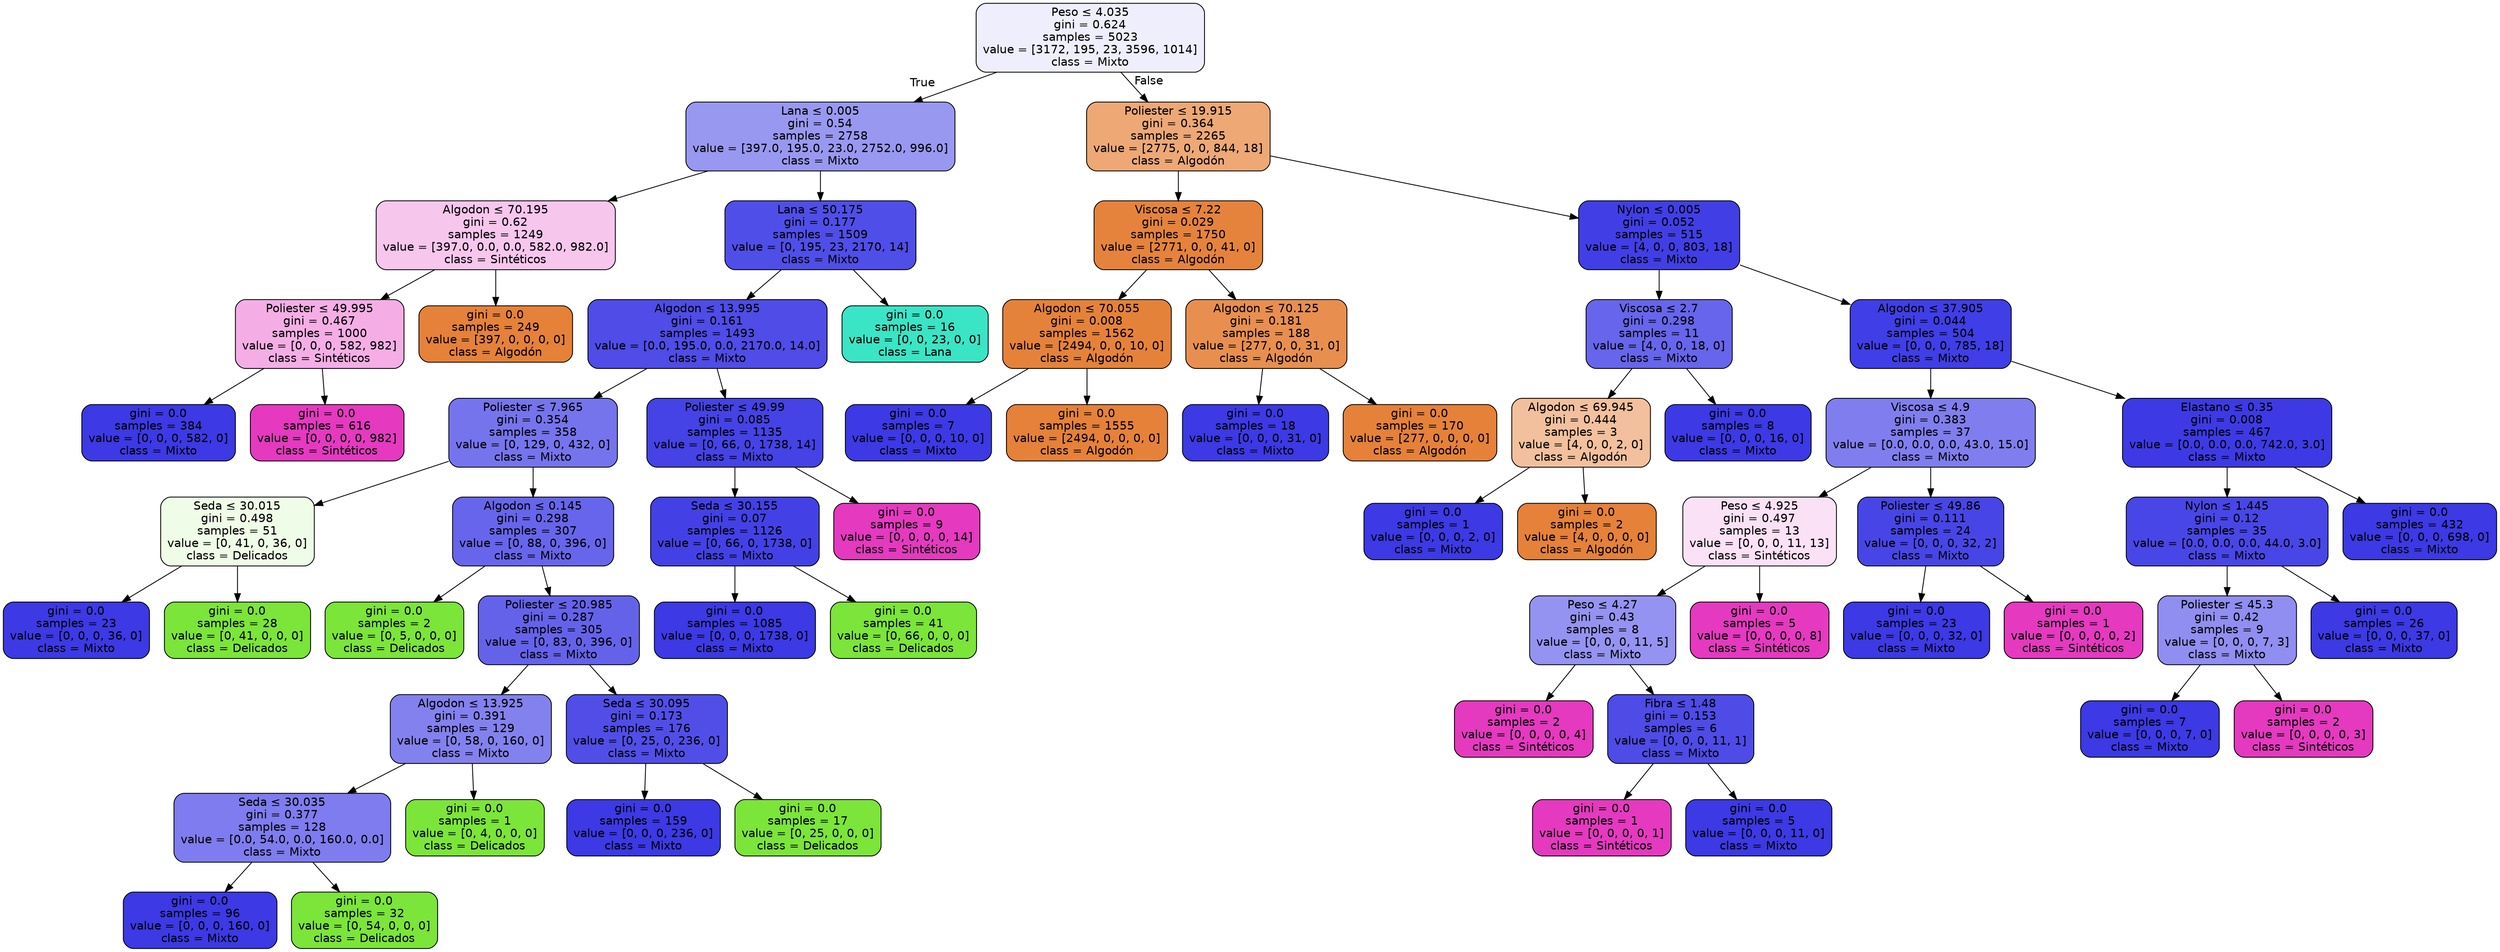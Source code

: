 digraph Tree {
node [shape=box, style="filled, rounded", color="black", fontname="helvetica"] ;
edge [fontname="helvetica"] ;
0 [label=<Peso &le; 4.035<br/>gini = 0.624<br/>samples = 5023<br/>value = [3172, 195, 23, 3596, 1014]<br/>class = Mixto>, fillcolor="#eeeefd"] ;
1 [label=<Lana &le; 0.005<br/>gini = 0.54<br/>samples = 2758<br/>value = [397.0, 195.0, 23.0, 2752.0, 996.0]<br/>class = Mixto>, fillcolor="#9998f1"] ;
0 -> 1 [labeldistance=2.5, labelangle=45, headlabel="True"] ;
2 [label=<Algodon &le; 70.195<br/>gini = 0.62<br/>samples = 1249<br/>value = [397.0, 0.0, 0.0, 582.0, 982.0]<br/>class = Sintéticos>, fillcolor="#f7c6ed"] ;
1 -> 2 ;
3 [label=<Poliester &le; 49.995<br/>gini = 0.467<br/>samples = 1000<br/>value = [0, 0, 0, 582, 982]<br/>class = Sintéticos>, fillcolor="#f4aee5"] ;
2 -> 3 ;
4 [label=<gini = 0.0<br/>samples = 384<br/>value = [0, 0, 0, 582, 0]<br/>class = Mixto>, fillcolor="#3c39e5"] ;
3 -> 4 ;
5 [label=<gini = 0.0<br/>samples = 616<br/>value = [0, 0, 0, 0, 982]<br/>class = Sintéticos>, fillcolor="#e539c0"] ;
3 -> 5 ;
6 [label=<gini = 0.0<br/>samples = 249<br/>value = [397, 0, 0, 0, 0]<br/>class = Algodón>, fillcolor="#e58139"] ;
2 -> 6 ;
7 [label=<Lana &le; 50.175<br/>gini = 0.177<br/>samples = 1509<br/>value = [0, 195, 23, 2170, 14]<br/>class = Mixto>, fillcolor="#504ee8"] ;
1 -> 7 ;
8 [label=<Algodon &le; 13.995<br/>gini = 0.161<br/>samples = 1493<br/>value = [0.0, 195.0, 0.0, 2170.0, 14.0]<br/>class = Mixto>, fillcolor="#4f4ce7"] ;
7 -> 8 ;
9 [label=<Poliester &le; 7.965<br/>gini = 0.354<br/>samples = 358<br/>value = [0, 129, 0, 432, 0]<br/>class = Mixto>, fillcolor="#7674ed"] ;
8 -> 9 ;
10 [label=<Seda &le; 30.015<br/>gini = 0.498<br/>samples = 51<br/>value = [0, 41, 0, 36, 0]<br/>class = Delicados>, fillcolor="#effce7"] ;
9 -> 10 ;
11 [label=<gini = 0.0<br/>samples = 23<br/>value = [0, 0, 0, 36, 0]<br/>class = Mixto>, fillcolor="#3c39e5"] ;
10 -> 11 ;
12 [label=<gini = 0.0<br/>samples = 28<br/>value = [0, 41, 0, 0, 0]<br/>class = Delicados>, fillcolor="#7be539"] ;
10 -> 12 ;
13 [label=<Algodon &le; 0.145<br/>gini = 0.298<br/>samples = 307<br/>value = [0, 88, 0, 396, 0]<br/>class = Mixto>, fillcolor="#6765eb"] ;
9 -> 13 ;
14 [label=<gini = 0.0<br/>samples = 2<br/>value = [0, 5, 0, 0, 0]<br/>class = Delicados>, fillcolor="#7be539"] ;
13 -> 14 ;
15 [label=<Poliester &le; 20.985<br/>gini = 0.287<br/>samples = 305<br/>value = [0, 83, 0, 396, 0]<br/>class = Mixto>, fillcolor="#6562ea"] ;
13 -> 15 ;
16 [label=<Algodon &le; 13.925<br/>gini = 0.391<br/>samples = 129<br/>value = [0, 58, 0, 160, 0]<br/>class = Mixto>, fillcolor="#8381ee"] ;
15 -> 16 ;
17 [label=<Seda &le; 30.035<br/>gini = 0.377<br/>samples = 128<br/>value = [0.0, 54.0, 0.0, 160.0, 0.0]<br/>class = Mixto>, fillcolor="#7e7cee"] ;
16 -> 17 ;
18 [label=<gini = 0.0<br/>samples = 96<br/>value = [0, 0, 0, 160, 0]<br/>class = Mixto>, fillcolor="#3c39e5"] ;
17 -> 18 ;
19 [label=<gini = 0.0<br/>samples = 32<br/>value = [0, 54, 0, 0, 0]<br/>class = Delicados>, fillcolor="#7be539"] ;
17 -> 19 ;
20 [label=<gini = 0.0<br/>samples = 1<br/>value = [0, 4, 0, 0, 0]<br/>class = Delicados>, fillcolor="#7be539"] ;
16 -> 20 ;
21 [label=<Seda &le; 30.095<br/>gini = 0.173<br/>samples = 176<br/>value = [0, 25, 0, 236, 0]<br/>class = Mixto>, fillcolor="#514ee8"] ;
15 -> 21 ;
22 [label=<gini = 0.0<br/>samples = 159<br/>value = [0, 0, 0, 236, 0]<br/>class = Mixto>, fillcolor="#3c39e5"] ;
21 -> 22 ;
23 [label=<gini = 0.0<br/>samples = 17<br/>value = [0, 25, 0, 0, 0]<br/>class = Delicados>, fillcolor="#7be539"] ;
21 -> 23 ;
24 [label=<Poliester &le; 49.99<br/>gini = 0.085<br/>samples = 1135<br/>value = [0, 66, 0, 1738, 14]<br/>class = Mixto>, fillcolor="#4542e6"] ;
8 -> 24 ;
25 [label=<Seda &le; 30.155<br/>gini = 0.07<br/>samples = 1126<br/>value = [0, 66, 0, 1738, 0]<br/>class = Mixto>, fillcolor="#4341e6"] ;
24 -> 25 ;
26 [label=<gini = 0.0<br/>samples = 1085<br/>value = [0, 0, 0, 1738, 0]<br/>class = Mixto>, fillcolor="#3c39e5"] ;
25 -> 26 ;
27 [label=<gini = 0.0<br/>samples = 41<br/>value = [0, 66, 0, 0, 0]<br/>class = Delicados>, fillcolor="#7be539"] ;
25 -> 27 ;
28 [label=<gini = 0.0<br/>samples = 9<br/>value = [0, 0, 0, 0, 14]<br/>class = Sintéticos>, fillcolor="#e539c0"] ;
24 -> 28 ;
29 [label=<gini = 0.0<br/>samples = 16<br/>value = [0, 0, 23, 0, 0]<br/>class = Lana>, fillcolor="#39e5c5"] ;
7 -> 29 ;
30 [label=<Poliester &le; 19.915<br/>gini = 0.364<br/>samples = 2265<br/>value = [2775, 0, 0, 844, 18]<br/>class = Algodón>, fillcolor="#eda876"] ;
0 -> 30 [labeldistance=2.5, labelangle=-45, headlabel="False"] ;
31 [label=<Viscosa &le; 7.22<br/>gini = 0.029<br/>samples = 1750<br/>value = [2771, 0, 0, 41, 0]<br/>class = Algodón>, fillcolor="#e5833c"] ;
30 -> 31 ;
32 [label=<Algodon &le; 70.055<br/>gini = 0.008<br/>samples = 1562<br/>value = [2494, 0, 0, 10, 0]<br/>class = Algodón>, fillcolor="#e5823a"] ;
31 -> 32 ;
33 [label=<gini = 0.0<br/>samples = 7<br/>value = [0, 0, 0, 10, 0]<br/>class = Mixto>, fillcolor="#3c39e5"] ;
32 -> 33 ;
34 [label=<gini = 0.0<br/>samples = 1555<br/>value = [2494, 0, 0, 0, 0]<br/>class = Algodón>, fillcolor="#e58139"] ;
32 -> 34 ;
35 [label=<Algodon &le; 70.125<br/>gini = 0.181<br/>samples = 188<br/>value = [277, 0, 0, 31, 0]<br/>class = Algodón>, fillcolor="#e88f4f"] ;
31 -> 35 ;
36 [label=<gini = 0.0<br/>samples = 18<br/>value = [0, 0, 0, 31, 0]<br/>class = Mixto>, fillcolor="#3c39e5"] ;
35 -> 36 ;
37 [label=<gini = 0.0<br/>samples = 170<br/>value = [277, 0, 0, 0, 0]<br/>class = Algodón>, fillcolor="#e58139"] ;
35 -> 37 ;
38 [label=<Nylon &le; 0.005<br/>gini = 0.052<br/>samples = 515<br/>value = [4, 0, 0, 803, 18]<br/>class = Mixto>, fillcolor="#413ee6"] ;
30 -> 38 ;
39 [label=<Viscosa &le; 2.7<br/>gini = 0.298<br/>samples = 11<br/>value = [4, 0, 0, 18, 0]<br/>class = Mixto>, fillcolor="#6765eb"] ;
38 -> 39 ;
40 [label=<Algodon &le; 69.945<br/>gini = 0.444<br/>samples = 3<br/>value = [4, 0, 0, 2, 0]<br/>class = Algodón>, fillcolor="#f2c09c"] ;
39 -> 40 ;
41 [label=<gini = 0.0<br/>samples = 1<br/>value = [0, 0, 0, 2, 0]<br/>class = Mixto>, fillcolor="#3c39e5"] ;
40 -> 41 ;
42 [label=<gini = 0.0<br/>samples = 2<br/>value = [4, 0, 0, 0, 0]<br/>class = Algodón>, fillcolor="#e58139"] ;
40 -> 42 ;
43 [label=<gini = 0.0<br/>samples = 8<br/>value = [0, 0, 0, 16, 0]<br/>class = Mixto>, fillcolor="#3c39e5"] ;
39 -> 43 ;
44 [label=<Algodon &le; 37.905<br/>gini = 0.044<br/>samples = 504<br/>value = [0, 0, 0, 785, 18]<br/>class = Mixto>, fillcolor="#403ee6"] ;
38 -> 44 ;
45 [label=<Viscosa &le; 4.9<br/>gini = 0.383<br/>samples = 37<br/>value = [0.0, 0.0, 0.0, 43.0, 15.0]<br/>class = Mixto>, fillcolor="#807eee"] ;
44 -> 45 ;
46 [label=<Peso &le; 4.925<br/>gini = 0.497<br/>samples = 13<br/>value = [0, 0, 0, 11, 13]<br/>class = Sintéticos>, fillcolor="#fbe1f5"] ;
45 -> 46 ;
47 [label=<Peso &le; 4.27<br/>gini = 0.43<br/>samples = 8<br/>value = [0, 0, 0, 11, 5]<br/>class = Mixto>, fillcolor="#9593f1"] ;
46 -> 47 ;
48 [label=<gini = 0.0<br/>samples = 2<br/>value = [0, 0, 0, 0, 4]<br/>class = Sintéticos>, fillcolor="#e539c0"] ;
47 -> 48 ;
49 [label=<Fibra &le; 1.48<br/>gini = 0.153<br/>samples = 6<br/>value = [0, 0, 0, 11, 1]<br/>class = Mixto>, fillcolor="#4e4be7"] ;
47 -> 49 ;
50 [label=<gini = 0.0<br/>samples = 1<br/>value = [0, 0, 0, 0, 1]<br/>class = Sintéticos>, fillcolor="#e539c0"] ;
49 -> 50 ;
51 [label=<gini = 0.0<br/>samples = 5<br/>value = [0, 0, 0, 11, 0]<br/>class = Mixto>, fillcolor="#3c39e5"] ;
49 -> 51 ;
52 [label=<gini = 0.0<br/>samples = 5<br/>value = [0, 0, 0, 0, 8]<br/>class = Sintéticos>, fillcolor="#e539c0"] ;
46 -> 52 ;
53 [label=<Poliester &le; 49.86<br/>gini = 0.111<br/>samples = 24<br/>value = [0, 0, 0, 32, 2]<br/>class = Mixto>, fillcolor="#4845e7"] ;
45 -> 53 ;
54 [label=<gini = 0.0<br/>samples = 23<br/>value = [0, 0, 0, 32, 0]<br/>class = Mixto>, fillcolor="#3c39e5"] ;
53 -> 54 ;
55 [label=<gini = 0.0<br/>samples = 1<br/>value = [0, 0, 0, 0, 2]<br/>class = Sintéticos>, fillcolor="#e539c0"] ;
53 -> 55 ;
56 [label=<Elastano &le; 0.35<br/>gini = 0.008<br/>samples = 467<br/>value = [0.0, 0.0, 0.0, 742.0, 3.0]<br/>class = Mixto>, fillcolor="#3d3ae5"] ;
44 -> 56 ;
57 [label=<Nylon &le; 1.445<br/>gini = 0.12<br/>samples = 35<br/>value = [0.0, 0.0, 0.0, 44.0, 3.0]<br/>class = Mixto>, fillcolor="#4946e7"] ;
56 -> 57 ;
58 [label=<Poliester &le; 45.3<br/>gini = 0.42<br/>samples = 9<br/>value = [0, 0, 0, 7, 3]<br/>class = Mixto>, fillcolor="#908ef0"] ;
57 -> 58 ;
59 [label=<gini = 0.0<br/>samples = 7<br/>value = [0, 0, 0, 7, 0]<br/>class = Mixto>, fillcolor="#3c39e5"] ;
58 -> 59 ;
60 [label=<gini = 0.0<br/>samples = 2<br/>value = [0, 0, 0, 0, 3]<br/>class = Sintéticos>, fillcolor="#e539c0"] ;
58 -> 60 ;
61 [label=<gini = 0.0<br/>samples = 26<br/>value = [0, 0, 0, 37, 0]<br/>class = Mixto>, fillcolor="#3c39e5"] ;
57 -> 61 ;
62 [label=<gini = 0.0<br/>samples = 432<br/>value = [0, 0, 0, 698, 0]<br/>class = Mixto>, fillcolor="#3c39e5"] ;
56 -> 62 ;
}
